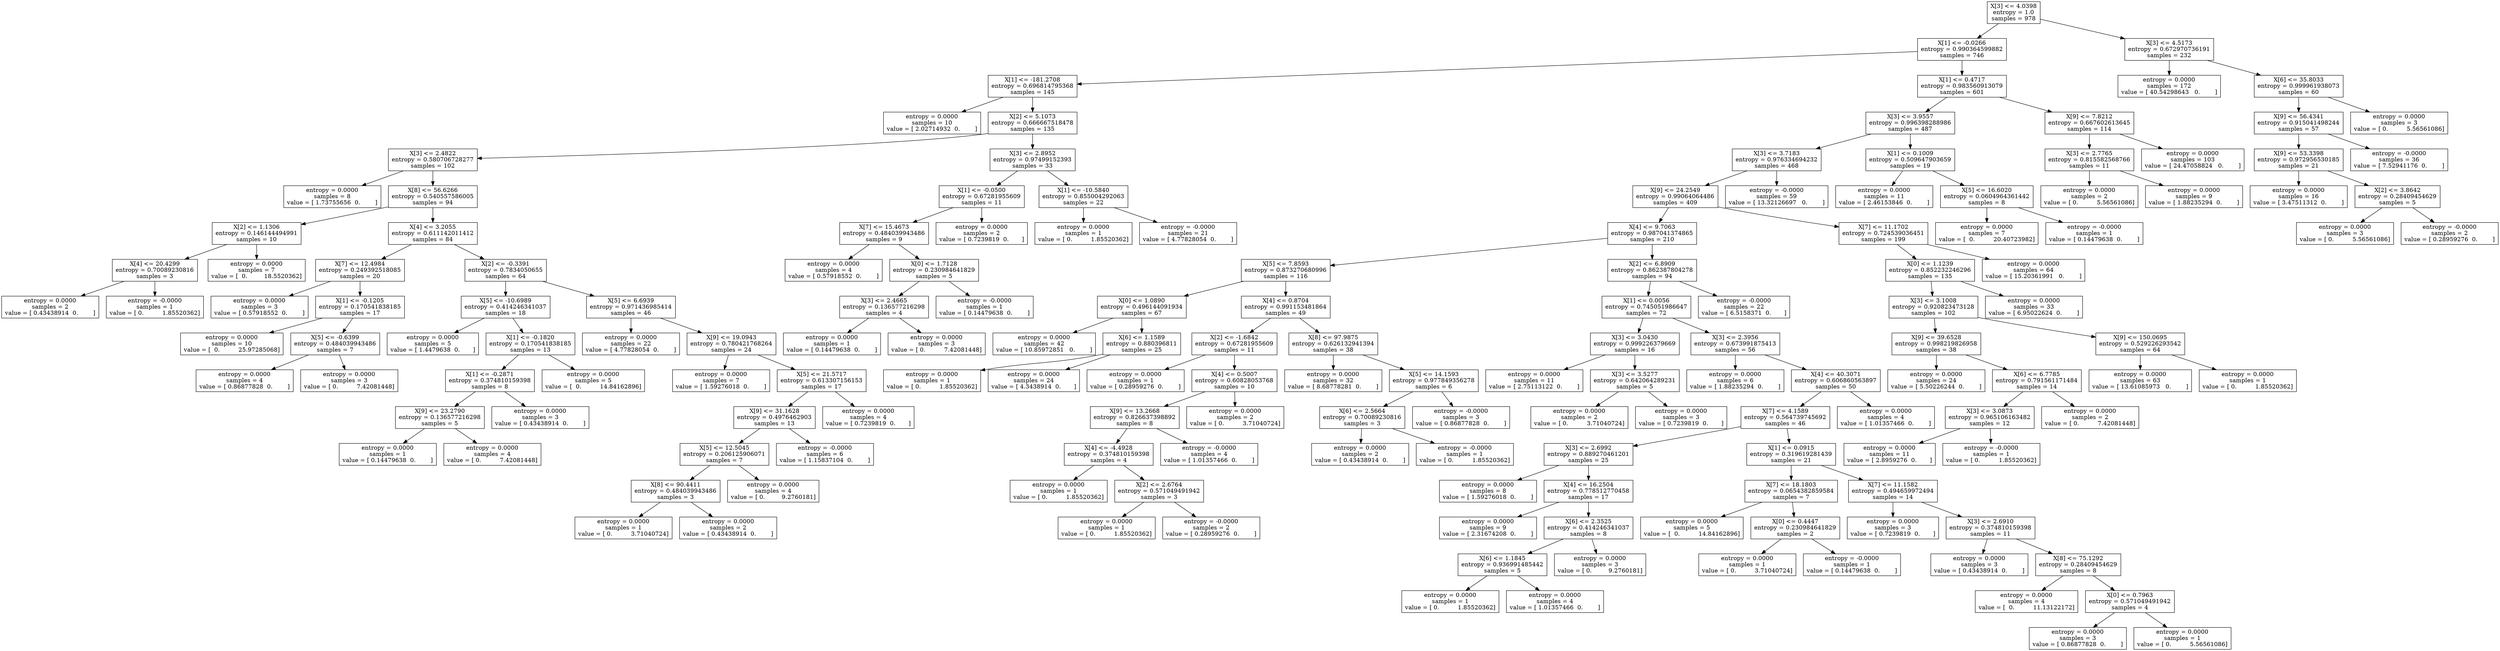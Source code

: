 digraph Tree {
0 [label="X[3] <= 4.0398\nentropy = 1.0\nsamples = 978", shape="box"] ;
1 [label="X[1] <= -0.0266\nentropy = 0.990364599882\nsamples = 746", shape="box"] ;
0 -> 1 ;
2 [label="X[1] <= -181.2708\nentropy = 0.696814795368\nsamples = 145", shape="box"] ;
1 -> 2 ;
3 [label="entropy = 0.0000\nsamples = 10\nvalue = [ 2.02714932  0.        ]", shape="box"] ;
2 -> 3 ;
4 [label="X[2] <= 5.1073\nentropy = 0.666667518478\nsamples = 135", shape="box"] ;
2 -> 4 ;
5 [label="X[3] <= 2.4822\nentropy = 0.580706728277\nsamples = 102", shape="box"] ;
4 -> 5 ;
6 [label="entropy = 0.0000\nsamples = 8\nvalue = [ 1.73755656  0.        ]", shape="box"] ;
5 -> 6 ;
7 [label="X[8] <= 56.6266\nentropy = 0.540557586005\nsamples = 94", shape="box"] ;
5 -> 7 ;
8 [label="X[2] <= 1.1306\nentropy = 0.146144494991\nsamples = 10", shape="box"] ;
7 -> 8 ;
9 [label="X[4] <= 20.4299\nentropy = 0.70089230816\nsamples = 3", shape="box"] ;
8 -> 9 ;
10 [label="entropy = 0.0000\nsamples = 2\nvalue = [ 0.43438914  0.        ]", shape="box"] ;
9 -> 10 ;
11 [label="entropy = -0.0000\nsamples = 1\nvalue = [ 0.          1.85520362]", shape="box"] ;
9 -> 11 ;
12 [label="entropy = 0.0000\nsamples = 7\nvalue = [  0.         18.5520362]", shape="box"] ;
8 -> 12 ;
13 [label="X[4] <= 3.2055\nentropy = 0.611142011412\nsamples = 84", shape="box"] ;
7 -> 13 ;
14 [label="X[7] <= 12.4984\nentropy = 0.249392518085\nsamples = 20", shape="box"] ;
13 -> 14 ;
15 [label="entropy = 0.0000\nsamples = 3\nvalue = [ 0.57918552  0.        ]", shape="box"] ;
14 -> 15 ;
16 [label="X[1] <= -0.1205\nentropy = 0.170541838185\nsamples = 17", shape="box"] ;
14 -> 16 ;
17 [label="entropy = 0.0000\nsamples = 10\nvalue = [  0.          25.97285068]", shape="box"] ;
16 -> 17 ;
18 [label="X[5] <= -0.6399\nentropy = 0.484039943486\nsamples = 7", shape="box"] ;
16 -> 18 ;
19 [label="entropy = 0.0000\nsamples = 4\nvalue = [ 0.86877828  0.        ]", shape="box"] ;
18 -> 19 ;
20 [label="entropy = 0.0000\nsamples = 3\nvalue = [ 0.          7.42081448]", shape="box"] ;
18 -> 20 ;
21 [label="X[2] <= -0.3391\nentropy = 0.7834050655\nsamples = 64", shape="box"] ;
13 -> 21 ;
22 [label="X[5] <= -10.6989\nentropy = 0.414246341037\nsamples = 18", shape="box"] ;
21 -> 22 ;
23 [label="entropy = 0.0000\nsamples = 5\nvalue = [ 1.4479638  0.       ]", shape="box"] ;
22 -> 23 ;
24 [label="X[1] <= -0.1820\nentropy = 0.170541838185\nsamples = 13", shape="box"] ;
22 -> 24 ;
25 [label="X[1] <= -0.2871\nentropy = 0.374810159398\nsamples = 8", shape="box"] ;
24 -> 25 ;
26 [label="X[9] <= 23.2790\nentropy = 0.136577216298\nsamples = 5", shape="box"] ;
25 -> 26 ;
27 [label="entropy = 0.0000\nsamples = 1\nvalue = [ 0.14479638  0.        ]", shape="box"] ;
26 -> 27 ;
28 [label="entropy = 0.0000\nsamples = 4\nvalue = [ 0.          7.42081448]", shape="box"] ;
26 -> 28 ;
29 [label="entropy = 0.0000\nsamples = 3\nvalue = [ 0.43438914  0.        ]", shape="box"] ;
25 -> 29 ;
30 [label="entropy = 0.0000\nsamples = 5\nvalue = [  0.          14.84162896]", shape="box"] ;
24 -> 30 ;
31 [label="X[5] <= 6.6939\nentropy = 0.971436985414\nsamples = 46", shape="box"] ;
21 -> 31 ;
32 [label="entropy = 0.0000\nsamples = 22\nvalue = [ 4.77828054  0.        ]", shape="box"] ;
31 -> 32 ;
33 [label="X[9] <= 19.0943\nentropy = 0.780421768264\nsamples = 24", shape="box"] ;
31 -> 33 ;
34 [label="entropy = 0.0000\nsamples = 7\nvalue = [ 1.59276018  0.        ]", shape="box"] ;
33 -> 34 ;
35 [label="X[5] <= 21.5717\nentropy = 0.613307156153\nsamples = 17", shape="box"] ;
33 -> 35 ;
36 [label="X[9] <= 31.1628\nentropy = 0.4976462903\nsamples = 13", shape="box"] ;
35 -> 36 ;
37 [label="X[5] <= 12.5045\nentropy = 0.206125906071\nsamples = 7", shape="box"] ;
36 -> 37 ;
38 [label="X[8] <= 90.4411\nentropy = 0.484039943486\nsamples = 3", shape="box"] ;
37 -> 38 ;
39 [label="entropy = 0.0000\nsamples = 1\nvalue = [ 0.          3.71040724]", shape="box"] ;
38 -> 39 ;
40 [label="entropy = 0.0000\nsamples = 2\nvalue = [ 0.43438914  0.        ]", shape="box"] ;
38 -> 40 ;
41 [label="entropy = 0.0000\nsamples = 4\nvalue = [ 0.         9.2760181]", shape="box"] ;
37 -> 41 ;
42 [label="entropy = -0.0000\nsamples = 6\nvalue = [ 1.15837104  0.        ]", shape="box"] ;
36 -> 42 ;
43 [label="entropy = 0.0000\nsamples = 4\nvalue = [ 0.7239819  0.       ]", shape="box"] ;
35 -> 43 ;
44 [label="X[3] <= 2.8952\nentropy = 0.97499152393\nsamples = 33", shape="box"] ;
4 -> 44 ;
45 [label="X[1] <= -0.0500\nentropy = 0.67281955609\nsamples = 11", shape="box"] ;
44 -> 45 ;
46 [label="X[7] <= 15.4673\nentropy = 0.484039943486\nsamples = 9", shape="box"] ;
45 -> 46 ;
47 [label="entropy = 0.0000\nsamples = 4\nvalue = [ 0.57918552  0.        ]", shape="box"] ;
46 -> 47 ;
48 [label="X[0] <= 1.7128\nentropy = 0.230984641829\nsamples = 5", shape="box"] ;
46 -> 48 ;
49 [label="X[3] <= 2.4665\nentropy = 0.136577216298\nsamples = 4", shape="box"] ;
48 -> 49 ;
50 [label="entropy = 0.0000\nsamples = 1\nvalue = [ 0.14479638  0.        ]", shape="box"] ;
49 -> 50 ;
51 [label="entropy = 0.0000\nsamples = 3\nvalue = [ 0.          7.42081448]", shape="box"] ;
49 -> 51 ;
52 [label="entropy = -0.0000\nsamples = 1\nvalue = [ 0.14479638  0.        ]", shape="box"] ;
48 -> 52 ;
53 [label="entropy = 0.0000\nsamples = 2\nvalue = [ 0.7239819  0.       ]", shape="box"] ;
45 -> 53 ;
54 [label="X[1] <= -10.5840\nentropy = 0.855004292063\nsamples = 22", shape="box"] ;
44 -> 54 ;
55 [label="entropy = 0.0000\nsamples = 1\nvalue = [ 0.          1.85520362]", shape="box"] ;
54 -> 55 ;
56 [label="entropy = -0.0000\nsamples = 21\nvalue = [ 4.77828054  0.        ]", shape="box"] ;
54 -> 56 ;
57 [label="X[1] <= 0.4717\nentropy = 0.983560913079\nsamples = 601", shape="box"] ;
1 -> 57 ;
58 [label="X[3] <= 3.9557\nentropy = 0.996398288986\nsamples = 487", shape="box"] ;
57 -> 58 ;
59 [label="X[3] <= 3.7183\nentropy = 0.976334694232\nsamples = 468", shape="box"] ;
58 -> 59 ;
60 [label="X[9] <= 24.2549\nentropy = 0.99064064486\nsamples = 409", shape="box"] ;
59 -> 60 ;
61 [label="X[4] <= 9.7063\nentropy = 0.987041374865\nsamples = 210", shape="box"] ;
60 -> 61 ;
62 [label="X[5] <= 7.8593\nentropy = 0.873270680996\nsamples = 116", shape="box"] ;
61 -> 62 ;
63 [label="X[0] <= 1.0890\nentropy = 0.496144091934\nsamples = 67", shape="box"] ;
62 -> 63 ;
64 [label="entropy = 0.0000\nsamples = 42\nvalue = [ 10.85972851   0.        ]", shape="box"] ;
63 -> 64 ;
65 [label="X[6] <= 1.1589\nentropy = 0.880396811\nsamples = 25", shape="box"] ;
63 -> 65 ;
66 [label="entropy = 0.0000\nsamples = 1\nvalue = [ 0.          1.85520362]", shape="box"] ;
65 -> 66 ;
67 [label="entropy = 0.0000\nsamples = 24\nvalue = [ 4.3438914  0.       ]", shape="box"] ;
65 -> 67 ;
68 [label="X[4] <= 0.8704\nentropy = 0.991153481864\nsamples = 49", shape="box"] ;
62 -> 68 ;
69 [label="X[2] <= -1.6842\nentropy = 0.67281955609\nsamples = 11", shape="box"] ;
68 -> 69 ;
70 [label="entropy = 0.0000\nsamples = 1\nvalue = [ 0.28959276  0.        ]", shape="box"] ;
69 -> 70 ;
71 [label="X[4] <= 0.5007\nentropy = 0.60828053768\nsamples = 10", shape="box"] ;
69 -> 71 ;
72 [label="X[9] <= 13.2668\nentropy = 0.826637398892\nsamples = 8", shape="box"] ;
71 -> 72 ;
73 [label="X[4] <= -4.4928\nentropy = 0.374810159398\nsamples = 4", shape="box"] ;
72 -> 73 ;
74 [label="entropy = 0.0000\nsamples = 1\nvalue = [ 0.          1.85520362]", shape="box"] ;
73 -> 74 ;
75 [label="X[2] <= 2.6764\nentropy = 0.571049491942\nsamples = 3", shape="box"] ;
73 -> 75 ;
76 [label="entropy = 0.0000\nsamples = 1\nvalue = [ 0.          1.85520362]", shape="box"] ;
75 -> 76 ;
77 [label="entropy = -0.0000\nsamples = 2\nvalue = [ 0.28959276  0.        ]", shape="box"] ;
75 -> 77 ;
78 [label="entropy = -0.0000\nsamples = 4\nvalue = [ 1.01357466  0.        ]", shape="box"] ;
72 -> 78 ;
79 [label="entropy = 0.0000\nsamples = 2\nvalue = [ 0.          3.71040724]", shape="box"] ;
71 -> 79 ;
80 [label="X[8] <= 97.9875\nentropy = 0.626132941394\nsamples = 38", shape="box"] ;
68 -> 80 ;
81 [label="entropy = 0.0000\nsamples = 32\nvalue = [ 8.68778281  0.        ]", shape="box"] ;
80 -> 81 ;
82 [label="X[5] <= 14.1593\nentropy = 0.977849356278\nsamples = 6", shape="box"] ;
80 -> 82 ;
83 [label="X[6] <= 2.5664\nentropy = 0.70089230816\nsamples = 3", shape="box"] ;
82 -> 83 ;
84 [label="entropy = 0.0000\nsamples = 2\nvalue = [ 0.43438914  0.        ]", shape="box"] ;
83 -> 84 ;
85 [label="entropy = -0.0000\nsamples = 1\nvalue = [ 0.          1.85520362]", shape="box"] ;
83 -> 85 ;
86 [label="entropy = -0.0000\nsamples = 3\nvalue = [ 0.86877828  0.        ]", shape="box"] ;
82 -> 86 ;
87 [label="X[2] <= 6.8909\nentropy = 0.862387804278\nsamples = 94", shape="box"] ;
61 -> 87 ;
88 [label="X[1] <= 0.0056\nentropy = 0.745051986647\nsamples = 72", shape="box"] ;
87 -> 88 ;
89 [label="X[3] <= 3.0430\nentropy = 0.999226379669\nsamples = 16", shape="box"] ;
88 -> 89 ;
90 [label="entropy = 0.0000\nsamples = 11\nvalue = [ 2.75113122  0.        ]", shape="box"] ;
89 -> 90 ;
91 [label="X[3] <= 3.5277\nentropy = 0.642064289231\nsamples = 5", shape="box"] ;
89 -> 91 ;
92 [label="entropy = 0.0000\nsamples = 2\nvalue = [ 0.          3.71040724]", shape="box"] ;
91 -> 92 ;
93 [label="entropy = 0.0000\nsamples = 3\nvalue = [ 0.7239819  0.       ]", shape="box"] ;
91 -> 93 ;
94 [label="X[3] <= 2.3956\nentropy = 0.673991875413\nsamples = 56", shape="box"] ;
88 -> 94 ;
95 [label="entropy = 0.0000\nsamples = 6\nvalue = [ 1.88235294  0.        ]", shape="box"] ;
94 -> 95 ;
96 [label="X[4] <= 40.3071\nentropy = 0.606860563897\nsamples = 50", shape="box"] ;
94 -> 96 ;
97 [label="X[7] <= 4.1589\nentropy = 0.564739745692\nsamples = 46", shape="box"] ;
96 -> 97 ;
98 [label="X[3] <= 2.6992\nentropy = 0.889270461201\nsamples = 25", shape="box"] ;
97 -> 98 ;
99 [label="entropy = 0.0000\nsamples = 8\nvalue = [ 1.59276018  0.        ]", shape="box"] ;
98 -> 99 ;
100 [label="X[4] <= 16.2504\nentropy = 0.778512770458\nsamples = 17", shape="box"] ;
98 -> 100 ;
101 [label="entropy = 0.0000\nsamples = 9\nvalue = [ 2.31674208  0.        ]", shape="box"] ;
100 -> 101 ;
102 [label="X[6] <= 2.3525\nentropy = 0.414246341037\nsamples = 8", shape="box"] ;
100 -> 102 ;
103 [label="X[6] <= 1.1845\nentropy = 0.936991485442\nsamples = 5", shape="box"] ;
102 -> 103 ;
104 [label="entropy = 0.0000\nsamples = 1\nvalue = [ 0.          1.85520362]", shape="box"] ;
103 -> 104 ;
105 [label="entropy = 0.0000\nsamples = 4\nvalue = [ 1.01357466  0.        ]", shape="box"] ;
103 -> 105 ;
106 [label="entropy = 0.0000\nsamples = 3\nvalue = [ 0.         9.2760181]", shape="box"] ;
102 -> 106 ;
107 [label="X[1] <= 0.0915\nentropy = 0.319619281439\nsamples = 21", shape="box"] ;
97 -> 107 ;
108 [label="X[7] <= 18.1803\nentropy = 0.0654382859584\nsamples = 7", shape="box"] ;
107 -> 108 ;
109 [label="entropy = 0.0000\nsamples = 5\nvalue = [  0.          14.84162896]", shape="box"] ;
108 -> 109 ;
110 [label="X[0] <= 0.4447\nentropy = 0.230984641829\nsamples = 2", shape="box"] ;
108 -> 110 ;
111 [label="entropy = 0.0000\nsamples = 1\nvalue = [ 0.          3.71040724]", shape="box"] ;
110 -> 111 ;
112 [label="entropy = -0.0000\nsamples = 1\nvalue = [ 0.14479638  0.        ]", shape="box"] ;
110 -> 112 ;
113 [label="X[7] <= 11.1582\nentropy = 0.494659972494\nsamples = 14", shape="box"] ;
107 -> 113 ;
114 [label="entropy = 0.0000\nsamples = 3\nvalue = [ 0.7239819  0.       ]", shape="box"] ;
113 -> 114 ;
115 [label="X[3] <= 2.6910\nentropy = 0.374810159398\nsamples = 11", shape="box"] ;
113 -> 115 ;
116 [label="entropy = 0.0000\nsamples = 3\nvalue = [ 0.43438914  0.        ]", shape="box"] ;
115 -> 116 ;
117 [label="X[8] <= 75.1292\nentropy = 0.28409454629\nsamples = 8", shape="box"] ;
115 -> 117 ;
118 [label="entropy = 0.0000\nsamples = 4\nvalue = [  0.          11.13122172]", shape="box"] ;
117 -> 118 ;
119 [label="X[0] <= 0.7963\nentropy = 0.571049491942\nsamples = 4", shape="box"] ;
117 -> 119 ;
120 [label="entropy = 0.0000\nsamples = 3\nvalue = [ 0.86877828  0.        ]", shape="box"] ;
119 -> 120 ;
121 [label="entropy = 0.0000\nsamples = 1\nvalue = [ 0.          5.56561086]", shape="box"] ;
119 -> 121 ;
122 [label="entropy = 0.0000\nsamples = 4\nvalue = [ 1.01357466  0.        ]", shape="box"] ;
96 -> 122 ;
123 [label="entropy = -0.0000\nsamples = 22\nvalue = [ 6.5158371  0.       ]", shape="box"] ;
87 -> 123 ;
124 [label="X[7] <= 11.1702\nentropy = 0.724539036451\nsamples = 199", shape="box"] ;
60 -> 124 ;
125 [label="X[0] <= 1.1239\nentropy = 0.852232246296\nsamples = 135", shape="box"] ;
124 -> 125 ;
126 [label="X[3] <= 3.1008\nentropy = 0.920823473128\nsamples = 102", shape="box"] ;
125 -> 126 ;
127 [label="X[9] <= 39.6528\nentropy = 0.998219826958\nsamples = 38", shape="box"] ;
126 -> 127 ;
128 [label="entropy = 0.0000\nsamples = 24\nvalue = [ 5.50226244  0.        ]", shape="box"] ;
127 -> 128 ;
129 [label="X[6] <= 6.7785\nentropy = 0.791561171484\nsamples = 14", shape="box"] ;
127 -> 129 ;
130 [label="X[3] <= 3.0873\nentropy = 0.965106163482\nsamples = 12", shape="box"] ;
129 -> 130 ;
131 [label="entropy = 0.0000\nsamples = 11\nvalue = [ 2.8959276  0.       ]", shape="box"] ;
130 -> 131 ;
132 [label="entropy = -0.0000\nsamples = 1\nvalue = [ 0.          1.85520362]", shape="box"] ;
130 -> 132 ;
133 [label="entropy = 0.0000\nsamples = 2\nvalue = [ 0.          7.42081448]", shape="box"] ;
129 -> 133 ;
134 [label="X[9] <= 150.0695\nentropy = 0.529226293542\nsamples = 64", shape="box"] ;
126 -> 134 ;
135 [label="entropy = 0.0000\nsamples = 63\nvalue = [ 13.61085973   0.        ]", shape="box"] ;
134 -> 135 ;
136 [label="entropy = 0.0000\nsamples = 1\nvalue = [ 0.          1.85520362]", shape="box"] ;
134 -> 136 ;
137 [label="entropy = 0.0000\nsamples = 33\nvalue = [ 6.95022624  0.        ]", shape="box"] ;
125 -> 137 ;
138 [label="entropy = 0.0000\nsamples = 64\nvalue = [ 15.20361991   0.        ]", shape="box"] ;
124 -> 138 ;
139 [label="entropy = -0.0000\nsamples = 59\nvalue = [ 13.32126697   0.        ]", shape="box"] ;
59 -> 139 ;
140 [label="X[1] <= 0.1009\nentropy = 0.509647903659\nsamples = 19", shape="box"] ;
58 -> 140 ;
141 [label="entropy = 0.0000\nsamples = 11\nvalue = [ 2.46153846  0.        ]", shape="box"] ;
140 -> 141 ;
142 [label="X[5] <= 16.6020\nentropy = 0.0604964361442\nsamples = 8", shape="box"] ;
140 -> 142 ;
143 [label="entropy = 0.0000\nsamples = 7\nvalue = [  0.          20.40723982]", shape="box"] ;
142 -> 143 ;
144 [label="entropy = -0.0000\nsamples = 1\nvalue = [ 0.14479638  0.        ]", shape="box"] ;
142 -> 144 ;
145 [label="X[9] <= 7.8212\nentropy = 0.667602613645\nsamples = 114", shape="box"] ;
57 -> 145 ;
146 [label="X[3] <= 2.7765\nentropy = 0.815582568766\nsamples = 11", shape="box"] ;
145 -> 146 ;
147 [label="entropy = 0.0000\nsamples = 2\nvalue = [ 0.          5.56561086]", shape="box"] ;
146 -> 147 ;
148 [label="entropy = 0.0000\nsamples = 9\nvalue = [ 1.88235294  0.        ]", shape="box"] ;
146 -> 148 ;
149 [label="entropy = 0.0000\nsamples = 103\nvalue = [ 24.47058824   0.        ]", shape="box"] ;
145 -> 149 ;
150 [label="X[3] <= 4.5173\nentropy = 0.672970736191\nsamples = 232", shape="box"] ;
0 -> 150 ;
151 [label="entropy = 0.0000\nsamples = 172\nvalue = [ 40.54298643   0.        ]", shape="box"] ;
150 -> 151 ;
152 [label="X[6] <= 35.8033\nentropy = 0.999961938073\nsamples = 60", shape="box"] ;
150 -> 152 ;
153 [label="X[9] <= 56.4341\nentropy = 0.915041498244\nsamples = 57", shape="box"] ;
152 -> 153 ;
154 [label="X[9] <= 53.3398\nentropy = 0.972956530185\nsamples = 21", shape="box"] ;
153 -> 154 ;
155 [label="entropy = 0.0000\nsamples = 16\nvalue = [ 3.47511312  0.        ]", shape="box"] ;
154 -> 155 ;
156 [label="X[2] <= 3.8642\nentropy = 0.28409454629\nsamples = 5", shape="box"] ;
154 -> 156 ;
157 [label="entropy = 0.0000\nsamples = 3\nvalue = [ 0.          5.56561086]", shape="box"] ;
156 -> 157 ;
158 [label="entropy = -0.0000\nsamples = 2\nvalue = [ 0.28959276  0.        ]", shape="box"] ;
156 -> 158 ;
159 [label="entropy = -0.0000\nsamples = 36\nvalue = [ 7.52941176  0.        ]", shape="box"] ;
153 -> 159 ;
160 [label="entropy = 0.0000\nsamples = 3\nvalue = [ 0.          5.56561086]", shape="box"] ;
152 -> 160 ;
}